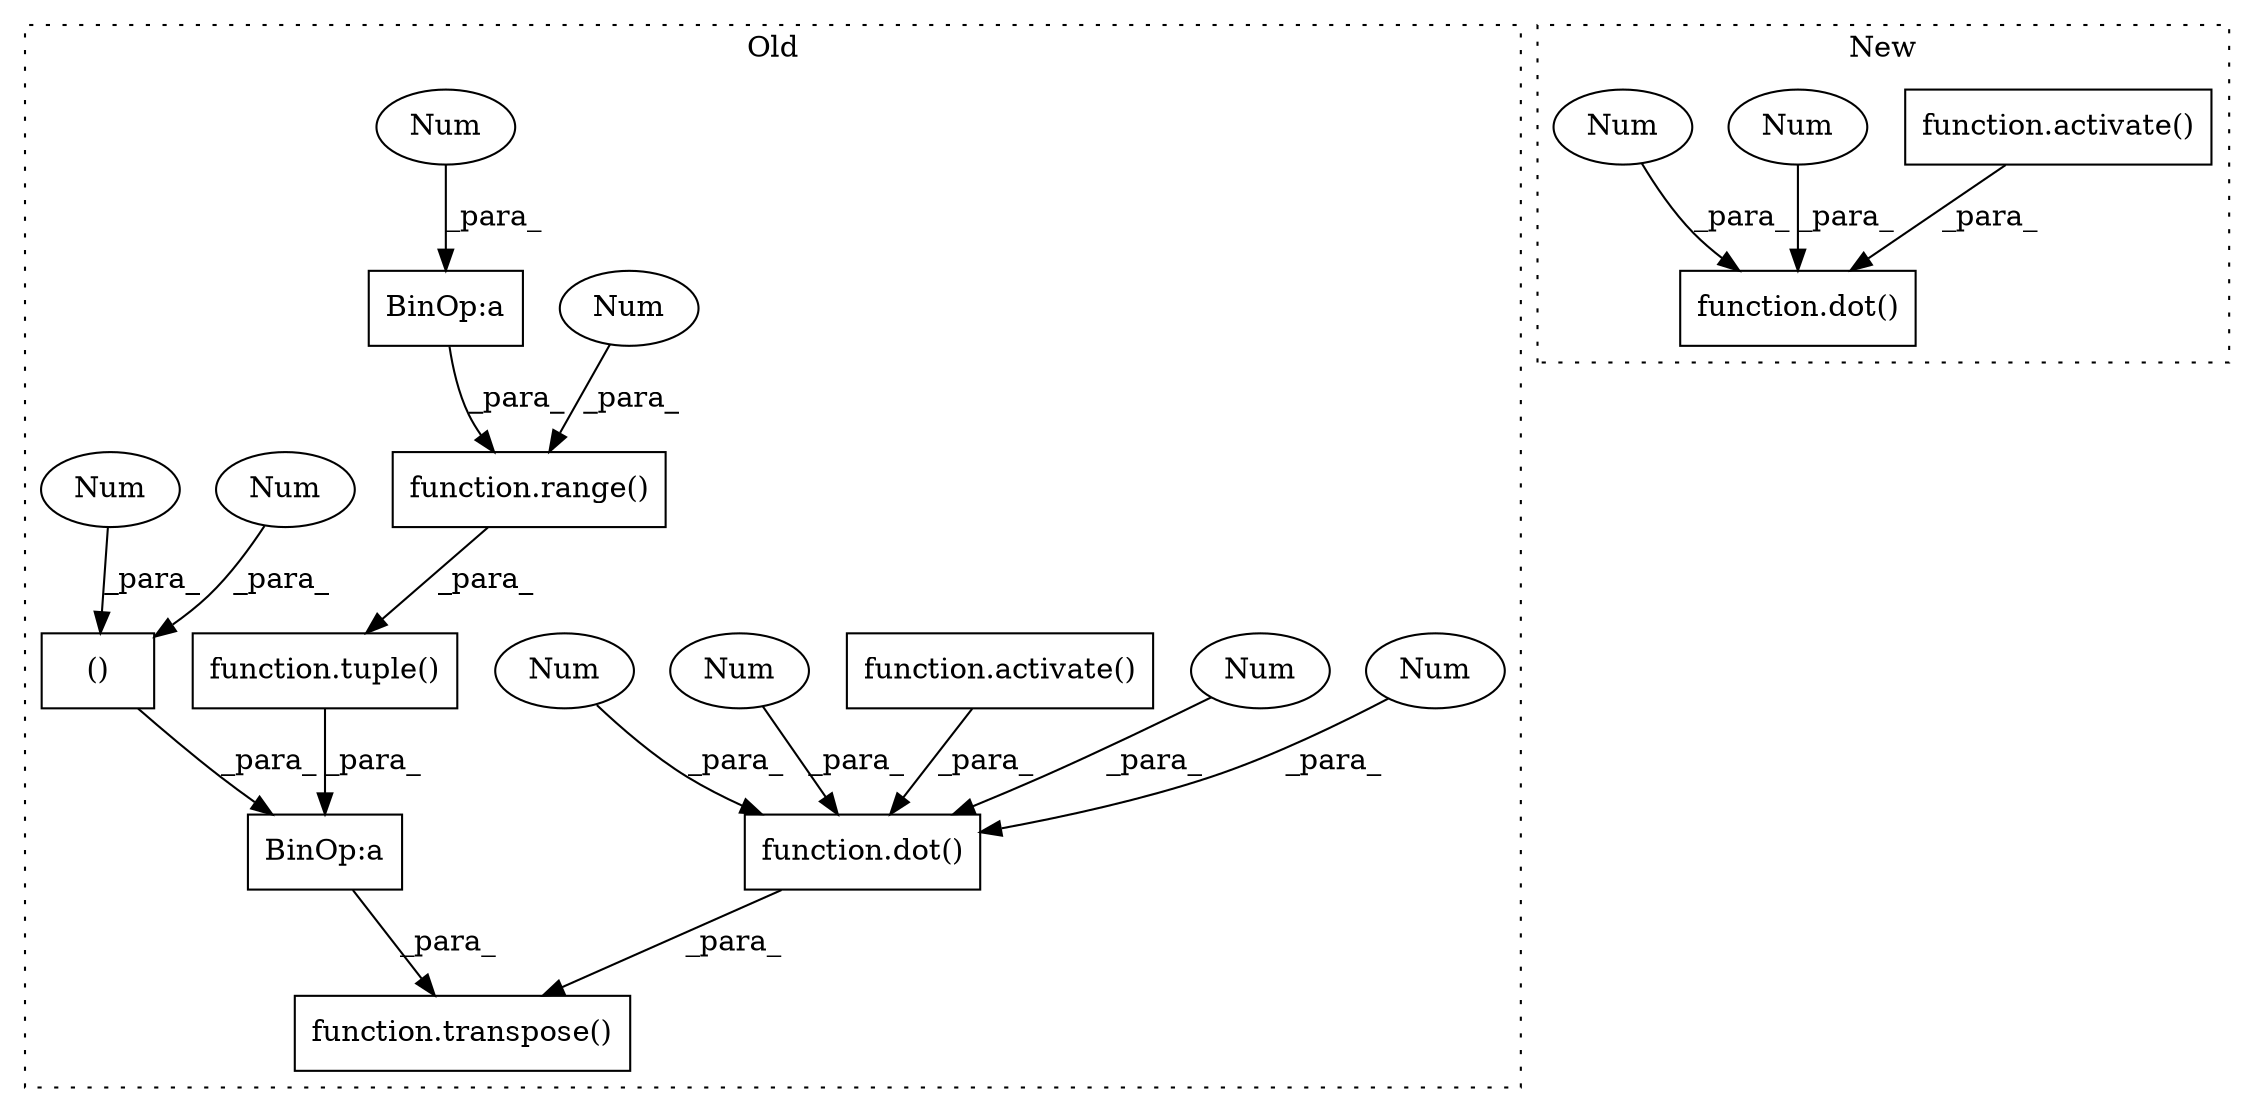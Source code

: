 digraph G {
subgraph cluster0 {
1 [label="function.dot()" a="75" s="3070,3102" l="4,1" shape="box"];
4 [label="function.activate()" a="75" s="3007,3058" l="9,1" shape="box"];
5 [label="function.transpose()" a="75" s="3114,3168" l="10,1" shape="box"];
6 [label="()" a="54" s="3163" l="4" shape="box"];
7 [label="BinOp:a" a="82" s="3158" l="3" shape="box"];
8 [label="BinOp:a" a="82" s="3152" l="3" shape="box"];
9 [label="function.range()" a="75" s="3135,3156" l="6,1" shape="box"];
10 [label="function.tuple()" a="75" s="3129,3157" l="6,1" shape="box"];
11 [label="Num" a="76" s="3095" l="1" shape="ellipse"];
12 [label="Num" a="76" s="3162" l="1" shape="ellipse"];
13 [label="Num" a="76" s="3101" l="1" shape="ellipse"];
14 [label="Num" a="76" s="3141" l="1" shape="ellipse"];
16 [label="Num" a="76" s="3155" l="1" shape="ellipse"];
17 [label="Num" a="76" s="3165" l="2" shape="ellipse"];
18 [label="Num" a="76" s="3098" l="1" shape="ellipse"];
19 [label="Num" a="76" s="3091" l="2" shape="ellipse"];
label = "Old";
style="dotted";
}
subgraph cluster1 {
2 [label="function.activate()" a="75" s="3056,3073" l="9,1" shape="box"];
3 [label="function.dot()" a="75" s="3085,3119" l="4,1" shape="box"];
15 [label="Num" a="76" s="3106" l="2" shape="ellipse"];
20 [label="Num" a="76" s="3110" l="1" shape="ellipse"];
label = "New";
style="dotted";
}
1 -> 5 [label="_para_"];
2 -> 3 [label="_para_"];
4 -> 1 [label="_para_"];
6 -> 7 [label="_para_"];
7 -> 5 [label="_para_"];
8 -> 9 [label="_para_"];
9 -> 10 [label="_para_"];
10 -> 7 [label="_para_"];
11 -> 1 [label="_para_"];
12 -> 6 [label="_para_"];
13 -> 1 [label="_para_"];
14 -> 9 [label="_para_"];
15 -> 3 [label="_para_"];
16 -> 8 [label="_para_"];
17 -> 6 [label="_para_"];
18 -> 1 [label="_para_"];
19 -> 1 [label="_para_"];
20 -> 3 [label="_para_"];
}
